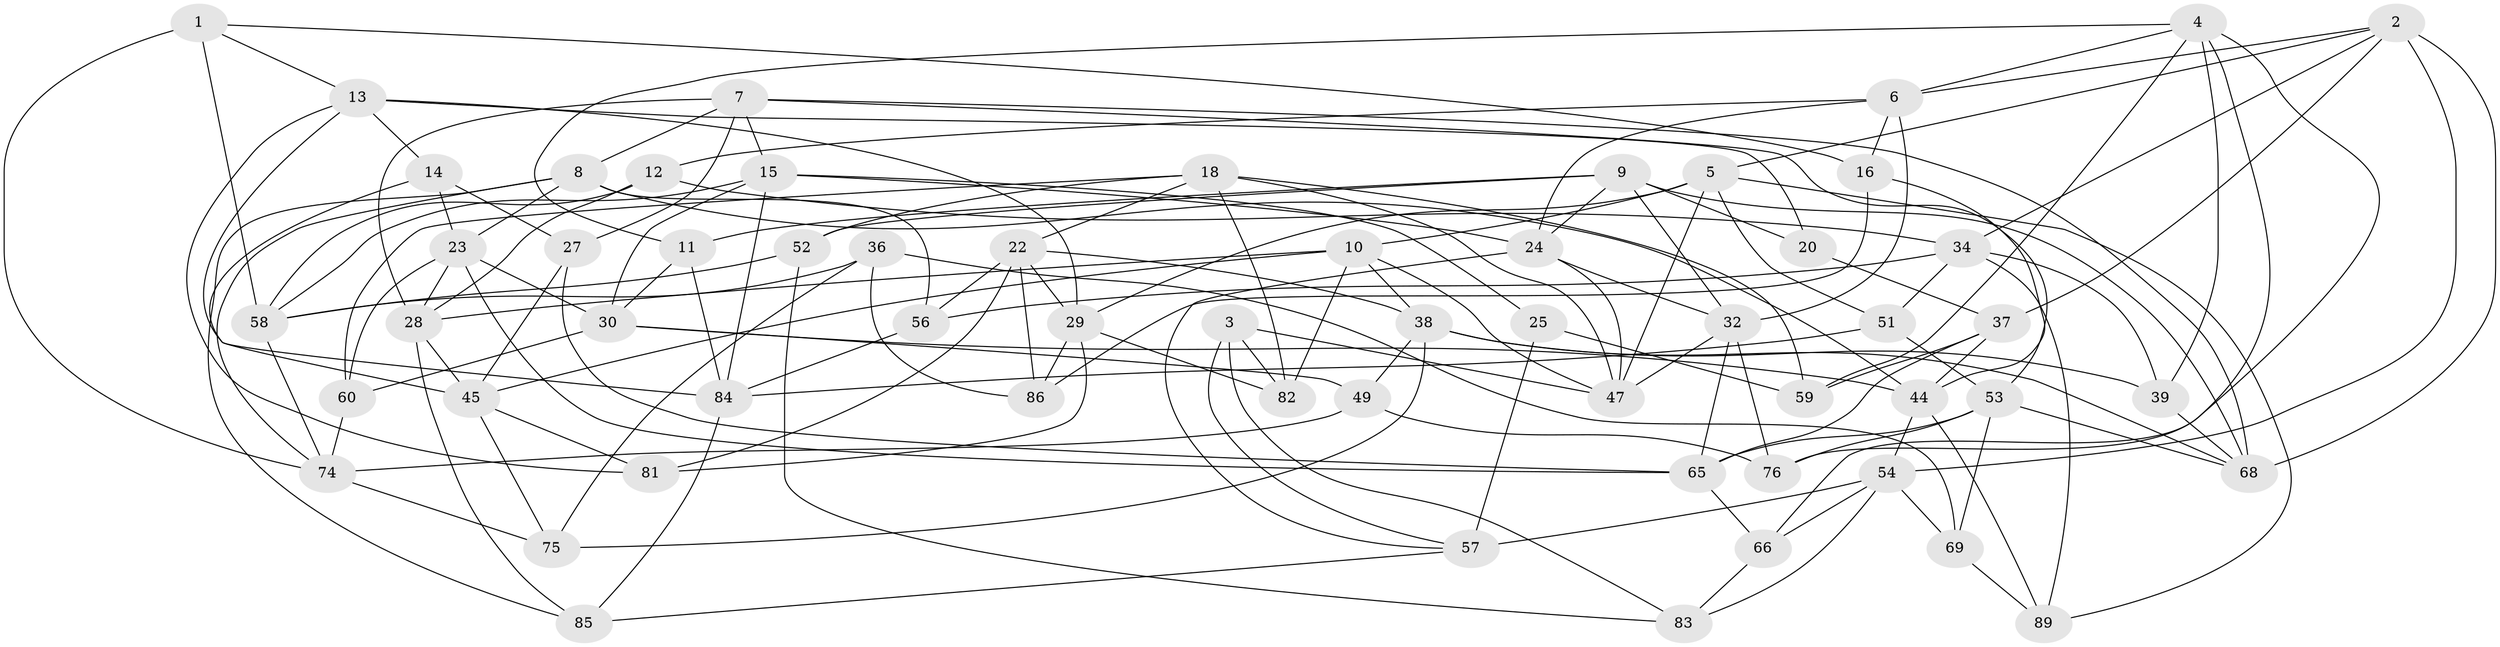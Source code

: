 // Generated by graph-tools (version 1.1) at 2025/24/03/03/25 07:24:28]
// undirected, 59 vertices, 148 edges
graph export_dot {
graph [start="1"]
  node [color=gray90,style=filled];
  1;
  2 [super="+67"];
  3;
  4 [super="+21"];
  5 [super="+43"];
  6 [super="+35"];
  7 [super="+88"];
  8 [super="+17"];
  9 [super="+26"];
  10 [super="+42"];
  11;
  12;
  13 [super="+63"];
  14;
  15 [super="+19"];
  16;
  18 [super="+78"];
  20;
  22 [super="+31"];
  23 [super="+33"];
  24 [super="+72"];
  25;
  27;
  28 [super="+61"];
  29 [super="+50"];
  30 [super="+46"];
  32 [super="+41"];
  34 [super="+55"];
  36;
  37 [super="+77"];
  38 [super="+40"];
  39;
  44 [super="+73"];
  45 [super="+48"];
  47 [super="+80"];
  49;
  51;
  52;
  53 [super="+62"];
  54 [super="+64"];
  56;
  57 [super="+70"];
  58 [super="+79"];
  59;
  60;
  65 [super="+91"];
  66;
  68 [super="+71"];
  69;
  74 [super="+90"];
  75;
  76;
  81;
  82;
  83;
  84 [super="+87"];
  85;
  86;
  89;
  1 -- 58;
  1 -- 16;
  1 -- 74;
  1 -- 13;
  2 -- 5;
  2 -- 68;
  2 -- 34;
  2 -- 37;
  2 -- 54;
  2 -- 6;
  3 -- 83;
  3 -- 82;
  3 -- 47;
  3 -- 57;
  4 -- 66;
  4 -- 6;
  4 -- 59;
  4 -- 11;
  4 -- 39;
  4 -- 76;
  5 -- 51;
  5 -- 10;
  5 -- 89;
  5 -- 29;
  5 -- 47;
  6 -- 16;
  6 -- 32;
  6 -- 24;
  6 -- 12;
  7 -- 27;
  7 -- 8;
  7 -- 68;
  7 -- 28;
  7 -- 15;
  7 -- 53;
  8 -- 56;
  8 -- 23;
  8 -- 74;
  8 -- 85;
  8 -- 44;
  9 -- 20;
  9 -- 32;
  9 -- 24;
  9 -- 11;
  9 -- 68;
  9 -- 52;
  10 -- 38;
  10 -- 28;
  10 -- 47;
  10 -- 45;
  10 -- 82;
  11 -- 84;
  11 -- 30;
  12 -- 34;
  12 -- 28;
  12 -- 58;
  13 -- 84;
  13 -- 14;
  13 -- 20;
  13 -- 81;
  13 -- 29;
  14 -- 27;
  14 -- 45;
  14 -- 23;
  15 -- 24;
  15 -- 25;
  15 -- 84;
  15 -- 58;
  15 -- 30;
  16 -- 44;
  16 -- 86;
  18 -- 52;
  18 -- 47;
  18 -- 22;
  18 -- 59;
  18 -- 60;
  18 -- 82;
  20 -- 37 [weight=2];
  22 -- 81;
  22 -- 38;
  22 -- 56;
  22 -- 86;
  22 -- 29;
  23 -- 60;
  23 -- 28;
  23 -- 65;
  23 -- 30;
  24 -- 32;
  24 -- 57;
  24 -- 47;
  25 -- 59;
  25 -- 57 [weight=2];
  27 -- 45;
  27 -- 65;
  28 -- 85;
  28 -- 45;
  29 -- 82;
  29 -- 81;
  29 -- 86;
  30 -- 49;
  30 -- 60;
  30 -- 44;
  32 -- 76;
  32 -- 47;
  32 -- 65;
  34 -- 89;
  34 -- 39;
  34 -- 56;
  34 -- 51;
  36 -- 86;
  36 -- 75;
  36 -- 58;
  36 -- 69;
  37 -- 65;
  37 -- 59;
  37 -- 44;
  38 -- 49;
  38 -- 68;
  38 -- 75;
  38 -- 39;
  39 -- 68;
  44 -- 89;
  44 -- 54;
  45 -- 75;
  45 -- 81;
  49 -- 74;
  49 -- 76;
  51 -- 53;
  51 -- 84;
  52 -- 83;
  52 -- 58;
  53 -- 69;
  53 -- 76;
  53 -- 68;
  53 -- 65;
  54 -- 66;
  54 -- 69;
  54 -- 57;
  54 -- 83;
  56 -- 84;
  57 -- 85;
  58 -- 74;
  60 -- 74;
  65 -- 66;
  66 -- 83;
  69 -- 89;
  74 -- 75;
  84 -- 85;
}
